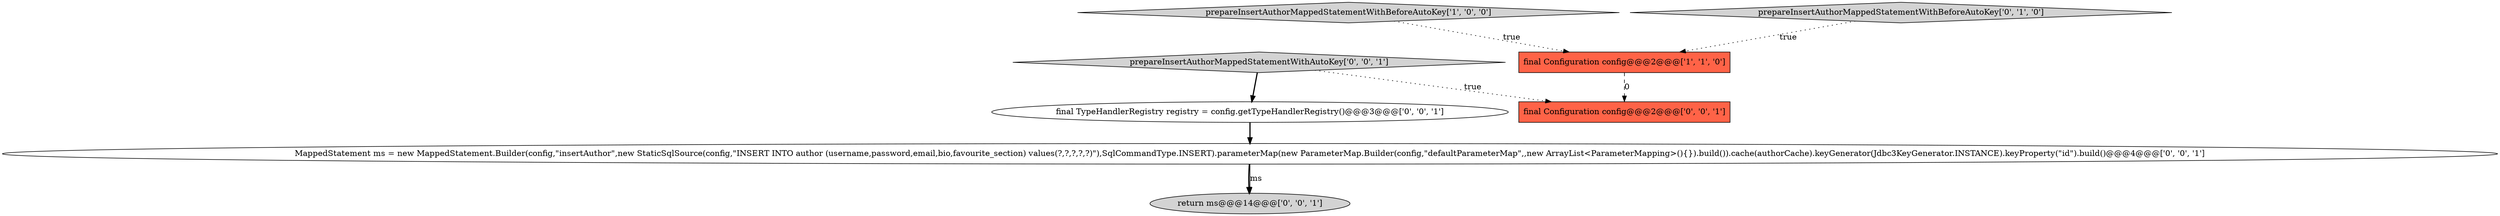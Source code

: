 digraph {
0 [style = filled, label = "final Configuration config@@@2@@@['1', '1', '0']", fillcolor = tomato, shape = box image = "AAA0AAABBB1BBB"];
1 [style = filled, label = "prepareInsertAuthorMappedStatementWithBeforeAutoKey['1', '0', '0']", fillcolor = lightgray, shape = diamond image = "AAA0AAABBB1BBB"];
7 [style = filled, label = "MappedStatement ms = new MappedStatement.Builder(config,\"insertAuthor\",new StaticSqlSource(config,\"INSERT INTO author (username,password,email,bio,favourite_section) values(?,?,?,?,?)\"),SqlCommandType.INSERT).parameterMap(new ParameterMap.Builder(config,\"defaultParameterMap\",,new ArrayList<ParameterMapping>(){}).build()).cache(authorCache).keyGenerator(Jdbc3KeyGenerator.INSTANCE).keyProperty(\"id\").build()@@@4@@@['0', '0', '1']", fillcolor = white, shape = ellipse image = "AAA0AAABBB3BBB"];
2 [style = filled, label = "prepareInsertAuthorMappedStatementWithBeforeAutoKey['0', '1', '0']", fillcolor = lightgray, shape = diamond image = "AAA0AAABBB2BBB"];
3 [style = filled, label = "prepareInsertAuthorMappedStatementWithAutoKey['0', '0', '1']", fillcolor = lightgray, shape = diamond image = "AAA0AAABBB3BBB"];
4 [style = filled, label = "final Configuration config@@@2@@@['0', '0', '1']", fillcolor = tomato, shape = box image = "AAA0AAABBB3BBB"];
6 [style = filled, label = "final TypeHandlerRegistry registry = config.getTypeHandlerRegistry()@@@3@@@['0', '0', '1']", fillcolor = white, shape = ellipse image = "AAA0AAABBB3BBB"];
5 [style = filled, label = "return ms@@@14@@@['0', '0', '1']", fillcolor = lightgray, shape = ellipse image = "AAA0AAABBB3BBB"];
7->5 [style = bold, label=""];
7->5 [style = solid, label="ms"];
2->0 [style = dotted, label="true"];
6->7 [style = bold, label=""];
3->4 [style = dotted, label="true"];
0->4 [style = dashed, label="0"];
1->0 [style = dotted, label="true"];
3->6 [style = bold, label=""];
}

